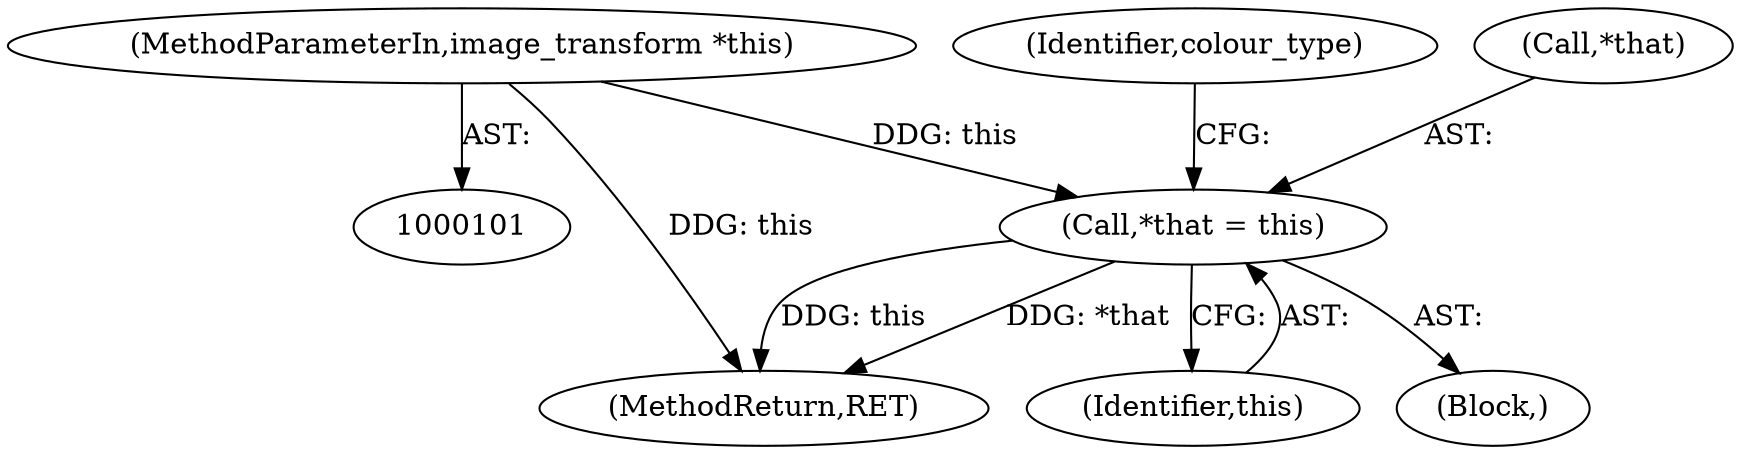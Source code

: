 digraph "0_Android_9d4853418ab2f754c2b63e091c29c5529b8b86ca_63@pointer" {
"1000115" [label="(Call,*that = this)"];
"1000102" [label="(MethodParameterIn,image_transform *this)"];
"1000122" [label="(Identifier,colour_type)"];
"1000106" [label="(Block,)"];
"1000125" [label="(MethodReturn,RET)"];
"1000116" [label="(Call,*that)"];
"1000102" [label="(MethodParameterIn,image_transform *this)"];
"1000118" [label="(Identifier,this)"];
"1000115" [label="(Call,*that = this)"];
"1000115" -> "1000106"  [label="AST: "];
"1000115" -> "1000118"  [label="CFG: "];
"1000116" -> "1000115"  [label="AST: "];
"1000118" -> "1000115"  [label="AST: "];
"1000122" -> "1000115"  [label="CFG: "];
"1000115" -> "1000125"  [label="DDG: this"];
"1000115" -> "1000125"  [label="DDG: *that"];
"1000102" -> "1000115"  [label="DDG: this"];
"1000102" -> "1000101"  [label="AST: "];
"1000102" -> "1000125"  [label="DDG: this"];
}
